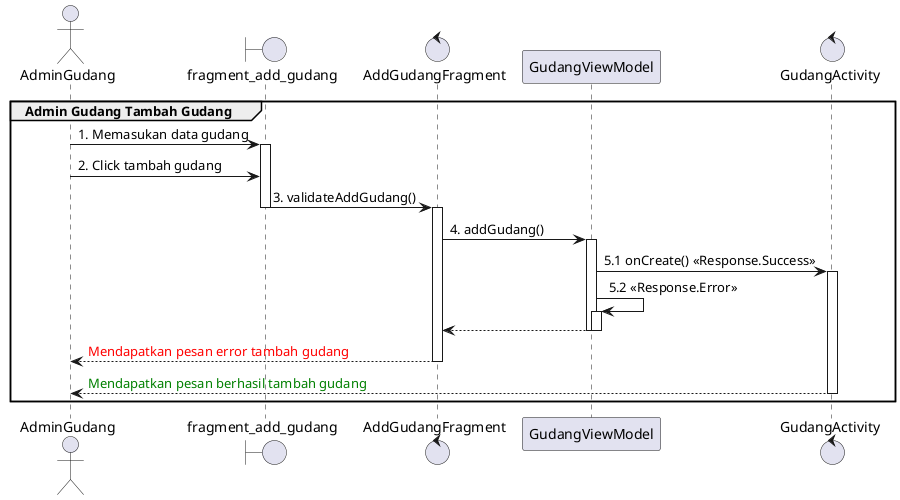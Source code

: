 @startuml
'https://plantuml.com/sequence-diagram

group Admin Gudang Tambah Gudang
    actor       AdminGudang
    boundary    fragment_add_gudang
    control     AddGudangFragment

    AdminGudang -> fragment_add_gudang : 1. Memasukan data gudang
    activate fragment_add_gudang
    AdminGudang -> fragment_add_gudang : 2. Click tambah gudang

    fragment_add_gudang -> AddGudangFragment : 3. validateAddGudang()
    deactivate fragment_add_gudang

    activate AddGudangFragment
    AddGudangFragment -> GudangViewModel : 4. addGudang()
    activate GudangViewModel

    control GudangActivity
    GudangViewModel -> GudangActivity : 5.1 onCreate() <<Response.Success>>
    activate GudangActivity

    GudangViewModel -> GudangViewModel : 5.2 <<Response.Error>>
    activate GudangViewModel
    AddGudangFragment <-- GudangViewModel
    deactivate GudangViewModel
    deactivate GudangViewModel

    AdminGudang <-- AddGudangFragment : <font color=red>Mendapatkan pesan error tambah gudang
    deactivate AddGudangFragment

    AdminGudang <-- GudangActivity :  <font color=green>Mendapatkan pesan berhasil tambah gudang
    deactivate GudangActivity
end
@enduml